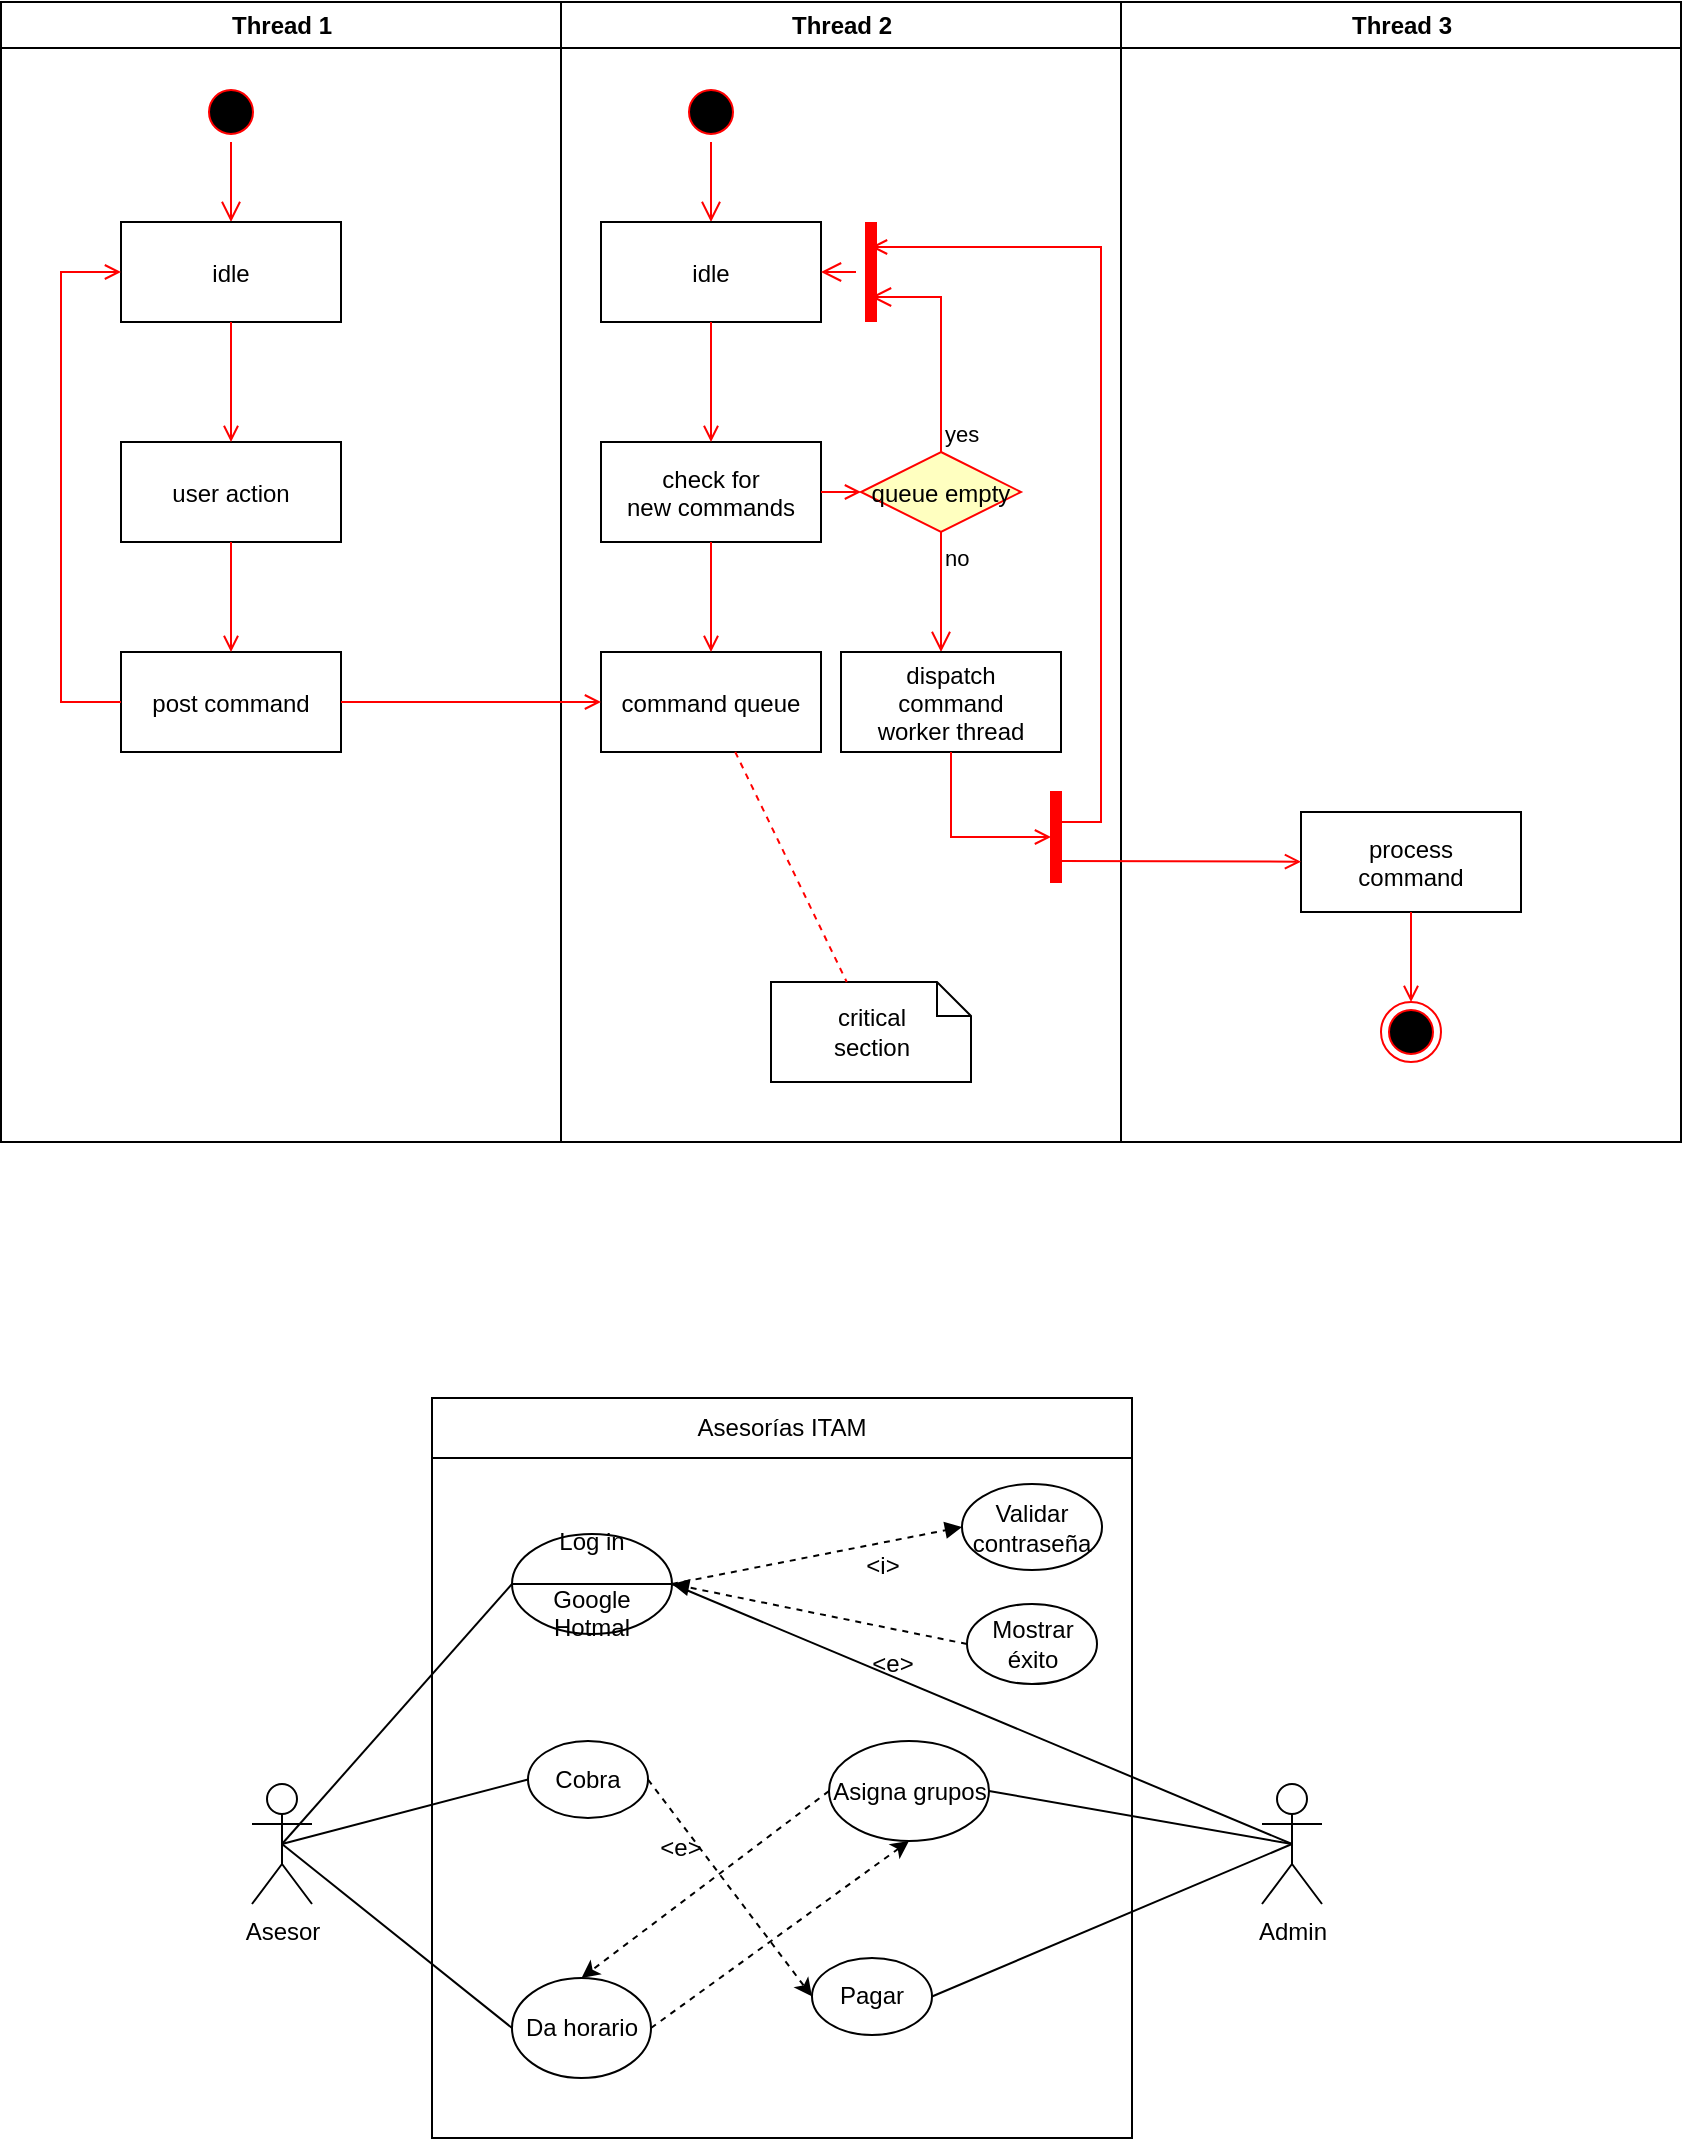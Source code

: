 <mxfile version="20.3.7" type="github">
  <diagram name="Page-1" id="e7e014a7-5840-1c2e-5031-d8a46d1fe8dd">
    <mxGraphModel dx="1612" dy="845" grid="1" gridSize="10" guides="1" tooltips="1" connect="1" arrows="1" fold="1" page="1" pageScale="1" pageWidth="1169" pageHeight="826" background="none" math="0" shadow="0">
      <root>
        <mxCell id="0" />
        <mxCell id="1" parent="0" />
        <mxCell id="2" value="Thread 1" style="swimlane;whiteSpace=wrap" parent="1" vertex="1">
          <mxGeometry x="164.5" y="128" width="280" height="570" as="geometry" />
        </mxCell>
        <mxCell id="5" value="" style="ellipse;shape=startState;fillColor=#000000;strokeColor=#ff0000;" parent="2" vertex="1">
          <mxGeometry x="100" y="40" width="30" height="30" as="geometry" />
        </mxCell>
        <mxCell id="6" value="" style="edgeStyle=elbowEdgeStyle;elbow=horizontal;verticalAlign=bottom;endArrow=open;endSize=8;strokeColor=#FF0000;endFill=1;rounded=0" parent="2" source="5" target="7" edge="1">
          <mxGeometry x="100" y="40" as="geometry">
            <mxPoint x="115" y="110" as="targetPoint" />
          </mxGeometry>
        </mxCell>
        <mxCell id="7" value="idle" style="" parent="2" vertex="1">
          <mxGeometry x="60" y="110" width="110" height="50" as="geometry" />
        </mxCell>
        <mxCell id="8" value="user action" style="" parent="2" vertex="1">
          <mxGeometry x="60" y="220" width="110" height="50" as="geometry" />
        </mxCell>
        <mxCell id="9" value="" style="endArrow=open;strokeColor=#FF0000;endFill=1;rounded=0" parent="2" source="7" target="8" edge="1">
          <mxGeometry relative="1" as="geometry" />
        </mxCell>
        <mxCell id="10" value="post command" style="" parent="2" vertex="1">
          <mxGeometry x="60" y="325" width="110" height="50" as="geometry" />
        </mxCell>
        <mxCell id="11" value="" style="endArrow=open;strokeColor=#FF0000;endFill=1;rounded=0" parent="2" source="8" target="10" edge="1">
          <mxGeometry relative="1" as="geometry" />
        </mxCell>
        <mxCell id="12" value="" style="edgeStyle=elbowEdgeStyle;elbow=horizontal;strokeColor=#FF0000;endArrow=open;endFill=1;rounded=0" parent="2" source="10" target="7" edge="1">
          <mxGeometry width="100" height="100" relative="1" as="geometry">
            <mxPoint x="160" y="290" as="sourcePoint" />
            <mxPoint x="260" y="190" as="targetPoint" />
            <Array as="points">
              <mxPoint x="30" y="250" />
            </Array>
          </mxGeometry>
        </mxCell>
        <mxCell id="3" value="Thread 2" style="swimlane;whiteSpace=wrap" parent="1" vertex="1">
          <mxGeometry x="444.5" y="128" width="280" height="570" as="geometry" />
        </mxCell>
        <mxCell id="13" value="" style="ellipse;shape=startState;fillColor=#000000;strokeColor=#ff0000;" parent="3" vertex="1">
          <mxGeometry x="60" y="40" width="30" height="30" as="geometry" />
        </mxCell>
        <mxCell id="14" value="" style="edgeStyle=elbowEdgeStyle;elbow=horizontal;verticalAlign=bottom;endArrow=open;endSize=8;strokeColor=#FF0000;endFill=1;rounded=0" parent="3" source="13" target="15" edge="1">
          <mxGeometry x="40" y="20" as="geometry">
            <mxPoint x="55" y="90" as="targetPoint" />
          </mxGeometry>
        </mxCell>
        <mxCell id="15" value="idle" style="" parent="3" vertex="1">
          <mxGeometry x="20" y="110" width="110" height="50" as="geometry" />
        </mxCell>
        <mxCell id="16" value="check for &#xa;new commands" style="" parent="3" vertex="1">
          <mxGeometry x="20" y="220" width="110" height="50" as="geometry" />
        </mxCell>
        <mxCell id="17" value="" style="endArrow=open;strokeColor=#FF0000;endFill=1;rounded=0" parent="3" source="15" target="16" edge="1">
          <mxGeometry relative="1" as="geometry" />
        </mxCell>
        <mxCell id="18" value="command queue" style="" parent="3" vertex="1">
          <mxGeometry x="20" y="325" width="110" height="50" as="geometry" />
        </mxCell>
        <mxCell id="19" value="" style="endArrow=open;strokeColor=#FF0000;endFill=1;rounded=0" parent="3" source="16" target="18" edge="1">
          <mxGeometry relative="1" as="geometry" />
        </mxCell>
        <mxCell id="21" value="queue empty" style="rhombus;fillColor=#ffffc0;strokeColor=#ff0000;" parent="3" vertex="1">
          <mxGeometry x="150" y="225" width="80" height="40" as="geometry" />
        </mxCell>
        <mxCell id="22" value="yes" style="edgeStyle=elbowEdgeStyle;elbow=horizontal;align=left;verticalAlign=bottom;endArrow=open;endSize=8;strokeColor=#FF0000;exitX=0.5;exitY=0;endFill=1;rounded=0;entryX=0.75;entryY=0.5;entryPerimeter=0" parent="3" source="21" target="25" edge="1">
          <mxGeometry x="-1" relative="1" as="geometry">
            <mxPoint x="160" y="150" as="targetPoint" />
            <Array as="points">
              <mxPoint x="190" y="180" />
            </Array>
          </mxGeometry>
        </mxCell>
        <mxCell id="23" value="no" style="edgeStyle=elbowEdgeStyle;elbow=horizontal;align=left;verticalAlign=top;endArrow=open;endSize=8;strokeColor=#FF0000;endFill=1;rounded=0" parent="3" source="21" target="30" edge="1">
          <mxGeometry x="-1" relative="1" as="geometry">
            <mxPoint x="190" y="305" as="targetPoint" />
          </mxGeometry>
        </mxCell>
        <mxCell id="24" value="" style="endArrow=open;strokeColor=#FF0000;endFill=1;rounded=0" parent="3" source="16" target="21" edge="1">
          <mxGeometry relative="1" as="geometry" />
        </mxCell>
        <mxCell id="25" value="" style="shape=line;strokeWidth=6;strokeColor=#ff0000;rotation=90" parent="3" vertex="1">
          <mxGeometry x="130" y="127.5" width="50" height="15" as="geometry" />
        </mxCell>
        <mxCell id="26" value="" style="edgeStyle=elbowEdgeStyle;elbow=horizontal;verticalAlign=bottom;endArrow=open;endSize=8;strokeColor=#FF0000;endFill=1;rounded=0" parent="3" source="25" target="15" edge="1">
          <mxGeometry x="130" y="90" as="geometry">
            <mxPoint x="230" y="140" as="targetPoint" />
          </mxGeometry>
        </mxCell>
        <mxCell id="30" value="dispatch&#xa;command&#xa;worker thread" style="" parent="3" vertex="1">
          <mxGeometry x="140" y="325" width="110" height="50" as="geometry" />
        </mxCell>
        <mxCell id="31" value="critical&#xa;section" style="shape=note;whiteSpace=wrap;size=17" parent="3" vertex="1">
          <mxGeometry x="105" y="490" width="100" height="50" as="geometry" />
        </mxCell>
        <mxCell id="32" value="" style="endArrow=none;strokeColor=#FF0000;endFill=0;rounded=0;dashed=1" parent="3" source="18" target="31" edge="1">
          <mxGeometry relative="1" as="geometry" />
        </mxCell>
        <mxCell id="34" value="" style="whiteSpace=wrap;strokeColor=#FF0000;fillColor=#FF0000" parent="3" vertex="1">
          <mxGeometry x="245" y="395" width="5" height="45" as="geometry" />
        </mxCell>
        <mxCell id="41" value="" style="edgeStyle=elbowEdgeStyle;elbow=horizontal;entryX=0;entryY=0.5;strokeColor=#FF0000;endArrow=open;endFill=1;rounded=0" parent="3" source="30" target="34" edge="1">
          <mxGeometry width="100" height="100" relative="1" as="geometry">
            <mxPoint x="60" y="480" as="sourcePoint" />
            <mxPoint x="160" y="380" as="targetPoint" />
            <Array as="points">
              <mxPoint x="195" y="400" />
            </Array>
          </mxGeometry>
        </mxCell>
        <mxCell id="4" value="Thread 3" style="swimlane;whiteSpace=wrap" parent="1" vertex="1">
          <mxGeometry x="724.5" y="128" width="280" height="570" as="geometry" />
        </mxCell>
        <mxCell id="33" value="process&#xa;command" style="" parent="4" vertex="1">
          <mxGeometry x="90" y="405" width="110" height="50" as="geometry" />
        </mxCell>
        <mxCell id="35" value="" style="edgeStyle=elbowEdgeStyle;elbow=horizontal;strokeColor=#FF0000;endArrow=open;endFill=1;rounded=0;entryX=0.25;entryY=0.5;entryPerimeter=0" parent="4" target="25" edge="1">
          <mxGeometry width="100" height="100" relative="1" as="geometry">
            <mxPoint x="-30" y="410" as="sourcePoint" />
            <mxPoint x="-120" y="120" as="targetPoint" />
            <Array as="points">
              <mxPoint x="-10" y="135" />
            </Array>
          </mxGeometry>
        </mxCell>
        <mxCell id="37" value="" style="edgeStyle=none;strokeColor=#FF0000;endArrow=open;endFill=1;rounded=0" parent="4" target="33" edge="1">
          <mxGeometry width="100" height="100" relative="1" as="geometry">
            <mxPoint x="-30" y="429.5" as="sourcePoint" />
            <mxPoint x="90" y="429.5" as="targetPoint" />
          </mxGeometry>
        </mxCell>
        <mxCell id="38" value="" style="ellipse;shape=endState;fillColor=#000000;strokeColor=#ff0000" parent="4" vertex="1">
          <mxGeometry x="130" y="500" width="30" height="30" as="geometry" />
        </mxCell>
        <mxCell id="39" value="" style="endArrow=open;strokeColor=#FF0000;endFill=1;rounded=0" parent="4" source="33" target="38" edge="1">
          <mxGeometry relative="1" as="geometry" />
        </mxCell>
        <mxCell id="20" value="" style="endArrow=open;strokeColor=#FF0000;endFill=1;rounded=0" parent="1" source="10" target="18" edge="1">
          <mxGeometry relative="1" as="geometry" />
        </mxCell>
        <mxCell id="h23zuk4P_A4nYP4DR8VI-42" value="" style="rounded=0;whiteSpace=wrap;html=1;" vertex="1" parent="1">
          <mxGeometry x="380" y="826" width="350" height="370" as="geometry" />
        </mxCell>
        <mxCell id="h23zuk4P_A4nYP4DR8VI-43" style="rounded=0;orthogonalLoop=1;jettySize=auto;html=1;exitX=0.5;exitY=0.5;exitDx=0;exitDy=0;exitPerimeter=0;entryX=0;entryY=0.5;entryDx=0;entryDy=0;endArrow=none;endFill=0;" edge="1" parent="1" source="h23zuk4P_A4nYP4DR8VI-45" target="h23zuk4P_A4nYP4DR8VI-60">
          <mxGeometry relative="1" as="geometry" />
        </mxCell>
        <mxCell id="h23zuk4P_A4nYP4DR8VI-44" style="edgeStyle=none;rounded=0;orthogonalLoop=1;jettySize=auto;html=1;exitX=0.5;exitY=0.5;exitDx=0;exitDy=0;exitPerimeter=0;entryX=0;entryY=0.5;entryDx=0;entryDy=0;endArrow=none;endFill=0;" edge="1" parent="1" source="h23zuk4P_A4nYP4DR8VI-45" target="h23zuk4P_A4nYP4DR8VI-67">
          <mxGeometry relative="1" as="geometry" />
        </mxCell>
        <mxCell id="h23zuk4P_A4nYP4DR8VI-45" value="Asesor" style="shape=umlActor;verticalLabelPosition=bottom;verticalAlign=top;html=1;outlineConnect=0;" vertex="1" parent="1">
          <mxGeometry x="290" y="1019" width="30" height="60" as="geometry" />
        </mxCell>
        <mxCell id="h23zuk4P_A4nYP4DR8VI-46" style="edgeStyle=none;rounded=0;orthogonalLoop=1;jettySize=auto;html=1;exitX=0.5;exitY=0.5;exitDx=0;exitDy=0;exitPerimeter=0;endArrow=none;endFill=0;entryX=1;entryY=0.5;entryDx=0;entryDy=0;" edge="1" parent="1" source="h23zuk4P_A4nYP4DR8VI-48" target="h23zuk4P_A4nYP4DR8VI-60">
          <mxGeometry relative="1" as="geometry">
            <mxPoint x="498.5" y="916.0" as="targetPoint" />
          </mxGeometry>
        </mxCell>
        <mxCell id="h23zuk4P_A4nYP4DR8VI-47" style="edgeStyle=none;rounded=0;orthogonalLoop=1;jettySize=auto;html=1;exitX=0.5;exitY=0.5;exitDx=0;exitDy=0;exitPerimeter=0;entryX=1;entryY=0.5;entryDx=0;entryDy=0;endArrow=none;endFill=0;" edge="1" parent="1" source="h23zuk4P_A4nYP4DR8VI-48" target="h23zuk4P_A4nYP4DR8VI-62">
          <mxGeometry relative="1" as="geometry" />
        </mxCell>
        <mxCell id="h23zuk4P_A4nYP4DR8VI-48" value="Admin" style="shape=umlActor;verticalLabelPosition=bottom;verticalAlign=top;html=1;outlineConnect=0;" vertex="1" parent="1">
          <mxGeometry x="795" y="1019" width="30" height="60" as="geometry" />
        </mxCell>
        <mxCell id="h23zuk4P_A4nYP4DR8VI-49" value="Asesorías ITAM" style="rounded=0;whiteSpace=wrap;html=1;" vertex="1" parent="1">
          <mxGeometry x="380" y="826" width="350" height="30" as="geometry" />
        </mxCell>
        <mxCell id="h23zuk4P_A4nYP4DR8VI-50" style="edgeStyle=none;rounded=0;orthogonalLoop=1;jettySize=auto;html=1;exitX=1;exitY=0.5;exitDx=0;exitDy=0;entryX=0;entryY=0.5;entryDx=0;entryDy=0;endArrow=block;endFill=1;dashed=1;" edge="1" parent="1" source="h23zuk4P_A4nYP4DR8VI-60" target="h23zuk4P_A4nYP4DR8VI-55">
          <mxGeometry relative="1" as="geometry">
            <mxPoint x="505" y="949" as="sourcePoint" />
          </mxGeometry>
        </mxCell>
        <mxCell id="h23zuk4P_A4nYP4DR8VI-51" style="edgeStyle=none;rounded=0;orthogonalLoop=1;jettySize=auto;html=1;exitX=1;exitY=0.5;exitDx=0;exitDy=0;entryX=0.5;entryY=0.5;entryDx=0;entryDy=0;entryPerimeter=0;endArrow=none;endFill=0;" edge="1" parent="1" source="h23zuk4P_A4nYP4DR8VI-53" target="h23zuk4P_A4nYP4DR8VI-48">
          <mxGeometry relative="1" as="geometry" />
        </mxCell>
        <mxCell id="h23zuk4P_A4nYP4DR8VI-52" style="edgeStyle=none;rounded=0;orthogonalLoop=1;jettySize=auto;html=1;exitX=0;exitY=0.5;exitDx=0;exitDy=0;entryX=0.5;entryY=0;entryDx=0;entryDy=0;dashed=1;endArrow=classic;endFill=1;" edge="1" parent="1" source="h23zuk4P_A4nYP4DR8VI-53" target="h23zuk4P_A4nYP4DR8VI-67">
          <mxGeometry relative="1" as="geometry" />
        </mxCell>
        <mxCell id="h23zuk4P_A4nYP4DR8VI-53" value="Asigna grupos" style="ellipse;whiteSpace=wrap;html=1;" vertex="1" parent="1">
          <mxGeometry x="578.5" y="997.5" width="80" height="50" as="geometry" />
        </mxCell>
        <mxCell id="h23zuk4P_A4nYP4DR8VI-54" style="edgeStyle=none;rounded=0;orthogonalLoop=1;jettySize=auto;html=1;exitX=0;exitY=0.5;exitDx=0;exitDy=0;entryX=0.5;entryY=0.5;entryDx=0;entryDy=0;entryPerimeter=0;endArrow=none;endFill=0;" edge="1" parent="1" source="h23zuk4P_A4nYP4DR8VI-64" target="h23zuk4P_A4nYP4DR8VI-45">
          <mxGeometry relative="1" as="geometry">
            <mxPoint x="425" y="1234" as="sourcePoint" />
          </mxGeometry>
        </mxCell>
        <mxCell id="h23zuk4P_A4nYP4DR8VI-55" value="Validar contraseña" style="ellipse;whiteSpace=wrap;html=1;" vertex="1" parent="1">
          <mxGeometry x="645" y="869" width="70" height="43" as="geometry" />
        </mxCell>
        <mxCell id="h23zuk4P_A4nYP4DR8VI-56" style="edgeStyle=none;rounded=0;orthogonalLoop=1;jettySize=auto;html=1;exitX=0;exitY=0.5;exitDx=0;exitDy=0;dashed=1;endArrow=block;endFill=1;entryX=1;entryY=0.5;entryDx=0;entryDy=0;" edge="1" parent="1" source="h23zuk4P_A4nYP4DR8VI-57" target="h23zuk4P_A4nYP4DR8VI-60">
          <mxGeometry relative="1" as="geometry">
            <mxPoint x="498.5" y="926" as="targetPoint" />
          </mxGeometry>
        </mxCell>
        <mxCell id="h23zuk4P_A4nYP4DR8VI-57" value="Mostrar éxito" style="ellipse;whiteSpace=wrap;html=1;" vertex="1" parent="1">
          <mxGeometry x="647.5" y="929" width="65" height="40" as="geometry" />
        </mxCell>
        <mxCell id="h23zuk4P_A4nYP4DR8VI-58" value="&amp;lt;i&amp;gt;" style="text;html=1;align=center;verticalAlign=middle;resizable=0;points=[];autosize=1;strokeColor=none;fillColor=none;" vertex="1" parent="1">
          <mxGeometry x="585" y="895" width="40" height="30" as="geometry" />
        </mxCell>
        <mxCell id="h23zuk4P_A4nYP4DR8VI-59" value="&amp;lt;e&amp;gt;" style="text;html=1;align=center;verticalAlign=middle;resizable=0;points=[];autosize=1;strokeColor=none;fillColor=none;" vertex="1" parent="1">
          <mxGeometry x="590" y="944" width="40" height="30" as="geometry" />
        </mxCell>
        <mxCell id="h23zuk4P_A4nYP4DR8VI-60" value="Log in&lt;br&gt;&lt;br&gt;Google&lt;br&gt;Hotmal" style="ellipse;whiteSpace=wrap;html=1;" vertex="1" parent="1">
          <mxGeometry x="420" y="894" width="80" height="50" as="geometry" />
        </mxCell>
        <mxCell id="h23zuk4P_A4nYP4DR8VI-61" style="edgeStyle=none;rounded=0;orthogonalLoop=1;jettySize=auto;html=1;exitX=0;exitY=0.5;exitDx=0;exitDy=0;entryX=1;entryY=0.5;entryDx=0;entryDy=0;endArrow=none;endFill=0;" edge="1" parent="1" source="h23zuk4P_A4nYP4DR8VI-60" target="h23zuk4P_A4nYP4DR8VI-60">
          <mxGeometry relative="1" as="geometry" />
        </mxCell>
        <mxCell id="h23zuk4P_A4nYP4DR8VI-62" value="Pagar" style="ellipse;whiteSpace=wrap;html=1;" vertex="1" parent="1">
          <mxGeometry x="570" y="1106" width="60" height="38.5" as="geometry" />
        </mxCell>
        <mxCell id="h23zuk4P_A4nYP4DR8VI-63" style="edgeStyle=none;rounded=0;orthogonalLoop=1;jettySize=auto;html=1;exitX=1;exitY=0.5;exitDx=0;exitDy=0;entryX=0;entryY=0.5;entryDx=0;entryDy=0;dashed=1;endArrow=classic;endFill=1;" edge="1" parent="1" source="h23zuk4P_A4nYP4DR8VI-64" target="h23zuk4P_A4nYP4DR8VI-62">
          <mxGeometry relative="1" as="geometry" />
        </mxCell>
        <mxCell id="h23zuk4P_A4nYP4DR8VI-64" value="Cobra" style="ellipse;whiteSpace=wrap;html=1;" vertex="1" parent="1">
          <mxGeometry x="428" y="997.5" width="60" height="38.5" as="geometry" />
        </mxCell>
        <mxCell id="h23zuk4P_A4nYP4DR8VI-65" value="&amp;lt;e&amp;gt;" style="text;html=1;align=center;verticalAlign=middle;resizable=0;points=[];autosize=1;strokeColor=none;fillColor=none;" vertex="1" parent="1">
          <mxGeometry x="483.5" y="1036" width="40" height="30" as="geometry" />
        </mxCell>
        <mxCell id="h23zuk4P_A4nYP4DR8VI-66" style="edgeStyle=none;rounded=0;orthogonalLoop=1;jettySize=auto;html=1;exitX=1;exitY=0.5;exitDx=0;exitDy=0;entryX=0.5;entryY=1;entryDx=0;entryDy=0;dashed=1;endArrow=classic;endFill=1;" edge="1" parent="1" source="h23zuk4P_A4nYP4DR8VI-67" target="h23zuk4P_A4nYP4DR8VI-53">
          <mxGeometry relative="1" as="geometry" />
        </mxCell>
        <mxCell id="h23zuk4P_A4nYP4DR8VI-67" value="Da horario" style="ellipse;whiteSpace=wrap;html=1;" vertex="1" parent="1">
          <mxGeometry x="420" y="1116" width="69.5" height="50" as="geometry" />
        </mxCell>
      </root>
    </mxGraphModel>
  </diagram>
</mxfile>
